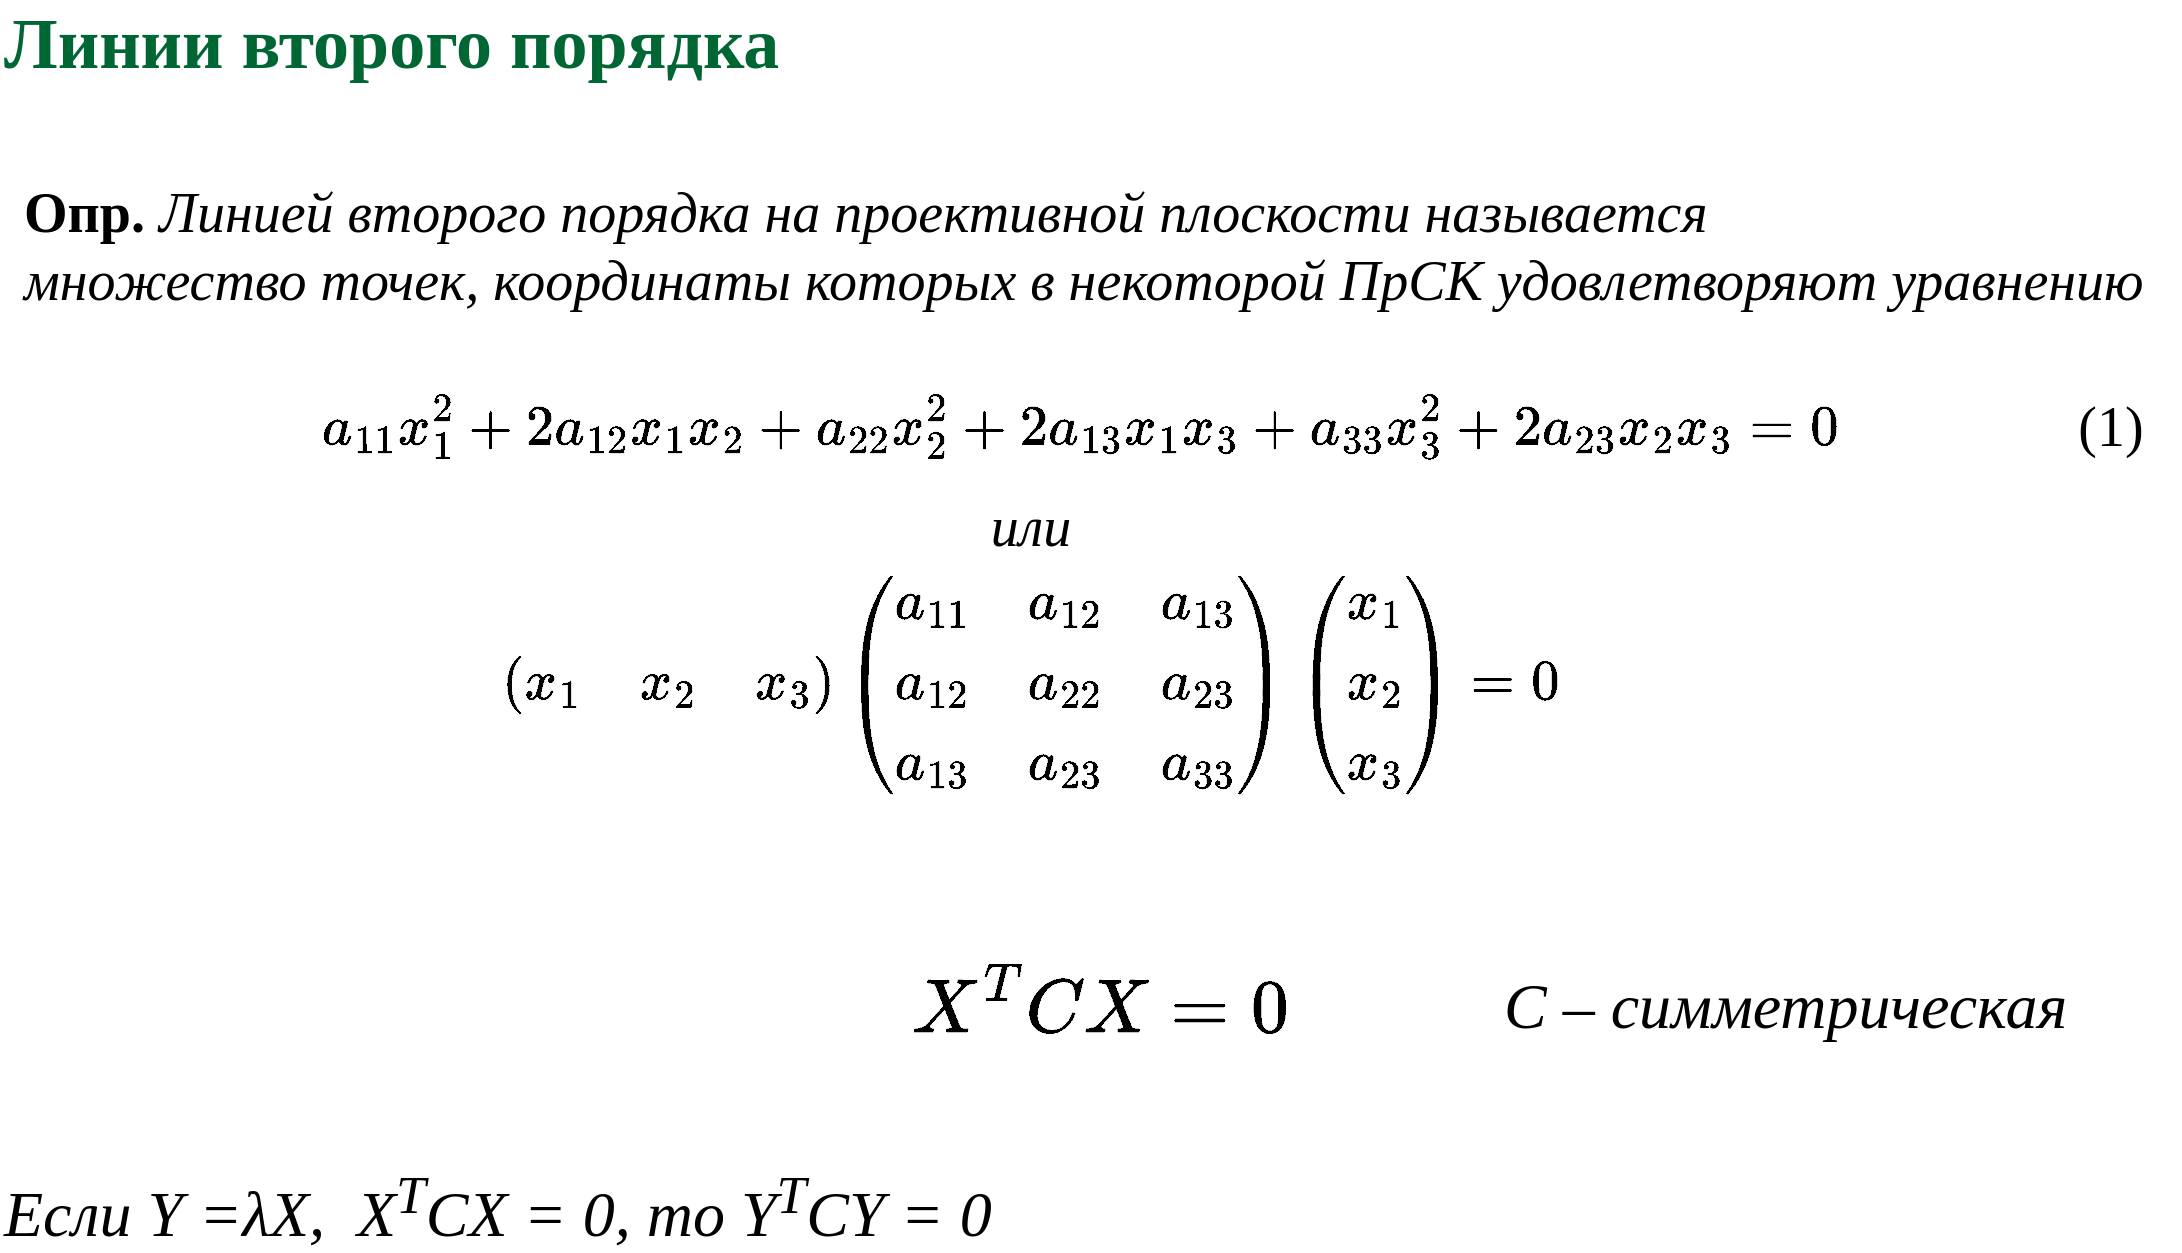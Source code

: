 <mxfile version="20.3.0" type="device" pages="7"><diagram name="p01" id="PFIz7czbJU8cBNeAnKR7"><mxGraphModel dx="1422" dy="878" grid="1" gridSize="10" guides="1" tooltips="1" connect="1" arrows="1" fold="1" page="1" pageScale="1" pageWidth="1169" pageHeight="827" math="1" shadow="0"><root><mxCell id="1GWEgOULMj-j1FZ3kuc_-0"/><mxCell id="1GWEgOULMj-j1FZ3kuc_-1" parent="1GWEgOULMj-j1FZ3kuc_-0"/><mxCell id="1GWEgOULMj-j1FZ3kuc_-2" value="&lt;font color=&quot;#006633&quot; face=&quot;garamond&quot;&gt;&lt;span style=&quot;font-size: 36px&quot;&gt;&lt;b&gt;Линии второго порядка&lt;/b&gt;&lt;/span&gt;&lt;/font&gt;" style="text;html=1;align=left;verticalAlign=middle;whiteSpace=wrap;rounded=0;" parent="1GWEgOULMj-j1FZ3kuc_-1" vertex="1"><mxGeometry x="40" y="39" width="920" height="20" as="geometry"/></mxCell><mxCell id="1GWEgOULMj-j1FZ3kuc_-3" value="&lt;div&gt;&lt;/div&gt;&lt;b style=&quot;font-size: 28px ; font-family: &amp;#34;times new roman&amp;#34;&quot;&gt;Опр.&lt;/b&gt;&lt;span style=&quot;font-size: 28px ; font-family: &amp;#34;times new roman&amp;#34;&quot;&gt;&amp;nbsp;&lt;i&gt;Линией второго порядка на проективной плоскости&amp;nbsp;&lt;/i&gt;&lt;/span&gt;&lt;i style=&quot;font-size: 28px ; font-family: &amp;#34;times new roman&amp;#34;&quot;&gt;называется&amp;nbsp;&lt;/i&gt;&lt;span style=&quot;font-size: 28px ; font-family: &amp;#34;times new roman&amp;#34;&quot;&gt;&lt;i&gt;&lt;br&gt;&lt;/i&gt;&lt;/span&gt;&lt;font face=&quot;Times New Roman&quot; style=&quot;font-size: 28px&quot;&gt;&lt;i&gt;&lt;font face=&quot;Times New Roman&quot;&gt;&lt;i&gt;множество точек, координаты которых в некоторой ПрСК удовлетворяют уравнению&amp;nbsp;&lt;/i&gt;&lt;/font&gt;&lt;/i&gt;&lt;/font&gt;" style="text;html=1;align=left;verticalAlign=middle;resizable=0;points=[];autosize=1;" parent="1GWEgOULMj-j1FZ3kuc_-1" vertex="1"><mxGeometry x="50" y="130" width="1080" height="40" as="geometry"/></mxCell><mxCell id="1GWEgOULMj-j1FZ3kuc_-4" value="&lt;font style=&quot;font-size: 24px&quot;&gt;$$a_{11}x^2_1+2a_{12}x_1x_2+a_{22}x^2_2 + 2a_{13}x_1x_3+a_{33}x^2_3+ 2a_{23}x_2x_3&lt;br&gt;= 0&amp;nbsp;&lt;br&gt;$$&lt;/font&gt;" style="text;html=1;align=center;verticalAlign=middle;resizable=0;points=[];autosize=1;" parent="1GWEgOULMj-j1FZ3kuc_-1" vertex="1"><mxGeometry x="75" y="210" width="1010" height="60" as="geometry"/></mxCell><mxCell id="mQIPGa7VbuC4KXTT2A_Q-6" value="&lt;font face=&quot;Times New Roman&quot; style=&quot;font-size: 28px&quot;&gt;&lt;i&gt;или&lt;/i&gt;&lt;/font&gt;" style="text;html=1;align=center;verticalAlign=middle;resizable=0;points=[];autosize=1;" parent="1GWEgOULMj-j1FZ3kuc_-1" vertex="1"><mxGeometry x="525" y="280" width="60" height="20" as="geometry"/></mxCell><mxCell id="zbxEN5ygFnwjHrURu-1m-4" value="&lt;font style=&quot;font-size: 24px&quot;&gt;$$\begin{pmatrix}x_1&amp;amp;x_2&amp;amp;x_3\end{pmatrix}&lt;br&gt;\begin{pmatrix}a_{11}&amp;amp;a_{12}&amp;amp;a_{13}&lt;br&gt;\\a_{12}&amp;amp;a_{22}&amp;amp;a_{23}&lt;br&gt;\\a_{13}&amp;amp;a_{23}&amp;amp;a_{33}\end{pmatrix}&lt;br&gt;\begin{pmatrix}x_1\\x_2\\x_3\end{pmatrix}&lt;br&gt;=0$$&lt;/font&gt;" style="text;html=1;align=center;verticalAlign=middle;resizable=0;points=[];autosize=1;" parent="1GWEgOULMj-j1FZ3kuc_-1" vertex="1"><mxGeometry x="310" y="314" width="490" height="110" as="geometry"/></mxCell><mxCell id="zbxEN5ygFnwjHrURu-1m-5" value="&lt;font face=&quot;Times New Roman&quot; style=&quot;font-size: 28px&quot;&gt;(1)&lt;/font&gt;" style="text;html=1;align=center;verticalAlign=middle;resizable=0;points=[];autosize=1;" parent="1GWEgOULMj-j1FZ3kuc_-1" vertex="1"><mxGeometry x="1070" y="230" width="50" height="20" as="geometry"/></mxCell><mxCell id="DklaFXygF5RSdZ0c9BY1-0" value="&lt;font style=&quot;font-size: 32px&quot;&gt;$$X^T CX = 0$$&lt;/font&gt;" style="text;html=1;align=center;verticalAlign=middle;resizable=0;points=[];autosize=1;" parent="1GWEgOULMj-j1FZ3kuc_-1" vertex="1"><mxGeometry x="465" y="515" width="250" height="30" as="geometry"/></mxCell><mxCell id="xkKl5TqhUZMBDnDAdCry-0" value="&lt;div&gt;&lt;/div&gt;&lt;i style=&quot;font-size: 32px&quot;&gt;&lt;font face=&quot;times new roman&quot; style=&quot;font-size: 32px&quot;&gt;&lt;span&gt;Если Y =λ&lt;/span&gt;&lt;/font&gt;&lt;font face=&quot;times new roman&quot; style=&quot;font-size: 32px&quot;&gt;&lt;span&gt;X,&amp;nbsp; X&lt;/span&gt;&lt;/font&gt;&lt;sup style=&quot;font-family: &amp;#34;times new roman&amp;#34;&quot;&gt;T&lt;/sup&gt;&lt;font face=&quot;times new roman&quot; style=&quot;font-size: 32px&quot;&gt;&lt;span&gt;CX = 0, то Y&lt;sup&gt;T&lt;/sup&gt;CY = 0&lt;/span&gt;&lt;/font&gt;&lt;/i&gt;" style="text;html=1;align=left;verticalAlign=middle;resizable=0;points=[];autosize=1;" parent="1GWEgOULMj-j1FZ3kuc_-1" vertex="1"><mxGeometry x="40" y="610" width="510" height="40" as="geometry"/></mxCell><mxCell id="hDzx6QRtZXPK2XPjYvKH-0" value="&lt;div&gt;&lt;/div&gt;&lt;i&gt;&lt;font face=&quot;times new roman&quot;&gt;&lt;span style=&quot;font-size: 32px&quot;&gt;C –&amp;nbsp;&lt;/span&gt;&lt;span style=&quot;font-size: 32px&quot;&gt;симметрическая&lt;/span&gt;&lt;/font&gt;&lt;/i&gt;" style="text;html=1;align=left;verticalAlign=middle;resizable=0;points=[];autosize=1;" parent="1GWEgOULMj-j1FZ3kuc_-1" vertex="1"><mxGeometry x="790" y="515" width="300" height="30" as="geometry"/></mxCell></root></mxGraphModel></diagram><diagram name="p014" id="zD3Rk1gE_cDwxLDJZ1f6"><mxGraphModel dx="1422" dy="878" grid="1" gridSize="10" guides="1" tooltips="1" connect="1" arrows="1" fold="1" page="1" pageScale="1" pageWidth="1169" pageHeight="827" math="1" shadow="0"><root><mxCell id="ROv4dDzIUr73AiMn-r_p-0"/><mxCell id="ROv4dDzIUr73AiMn-r_p-1" parent="ROv4dDzIUr73AiMn-r_p-0"/><mxCell id="ROv4dDzIUr73AiMn-r_p-2" value="&lt;font color=&quot;#006633&quot; face=&quot;garamond&quot;&gt;&lt;span style=&quot;font-size: 36px&quot;&gt;&lt;b&gt;Линии второго порядка&lt;/b&gt;&lt;/span&gt;&lt;/font&gt;" style="text;html=1;align=left;verticalAlign=middle;whiteSpace=wrap;rounded=0;" vertex="1" parent="ROv4dDzIUr73AiMn-r_p-1"><mxGeometry x="40" y="39" width="920" height="20" as="geometry"/></mxCell><mxCell id="ROv4dDzIUr73AiMn-r_p-3" value="&lt;div&gt;&lt;/div&gt;&lt;span style=&quot;font-size: 28px ; font-family: &amp;#34;times new roman&amp;#34;&quot;&gt;&lt;i&gt;Эллипс:&lt;/i&gt;&lt;/span&gt;" style="text;html=1;align=left;verticalAlign=middle;resizable=0;points=[];autosize=1;" vertex="1" parent="ROv4dDzIUr73AiMn-r_p-1"><mxGeometry x="60" y="180" width="110" height="20" as="geometry"/></mxCell><mxCell id="ROv4dDzIUr73AiMn-r_p-4" value="&lt;font style=&quot;font-size: 24px&quot;&gt;$$a_{11}x^2 + a_{22}y^2 -1 = 0$$&lt;/font&gt;" style="text;html=1;align=center;verticalAlign=middle;resizable=0;points=[];autosize=1;" vertex="1" parent="ROv4dDzIUr73AiMn-r_p-1"><mxGeometry x="60" y="240" width="380" height="20" as="geometry"/></mxCell><mxCell id="ROv4dDzIUr73AiMn-r_p-10" value="&lt;div&gt;&lt;/div&gt;&lt;span style=&quot;font-size: 28px ; font-family: &amp;#34;times new roman&amp;#34;&quot;&gt;&lt;i&gt;Гипербола:&lt;/i&gt;&lt;/span&gt;" style="text;html=1;align=left;verticalAlign=middle;resizable=0;points=[];autosize=1;" vertex="1" parent="ROv4dDzIUr73AiMn-r_p-1"><mxGeometry x="60" y="320" width="150" height="20" as="geometry"/></mxCell><mxCell id="ROv4dDzIUr73AiMn-r_p-11" value="&lt;font style=&quot;font-size: 24px&quot;&gt;$$a_{11}x^2 - a_{22}y^2 -1 = 0$$&lt;/font&gt;" style="text;html=1;align=center;verticalAlign=middle;resizable=0;points=[];autosize=1;" vertex="1" parent="ROv4dDzIUr73AiMn-r_p-1"><mxGeometry x="65" y="380" width="370" height="20" as="geometry"/></mxCell><mxCell id="ROv4dDzIUr73AiMn-r_p-12" value="&lt;div&gt;&lt;/div&gt;&lt;span style=&quot;font-size: 28px ; font-family: &amp;#34;times new roman&amp;#34;&quot;&gt;&lt;i&gt;Парабола:&lt;/i&gt;&lt;/span&gt;" style="text;html=1;align=left;verticalAlign=middle;resizable=0;points=[];autosize=1;" vertex="1" parent="ROv4dDzIUr73AiMn-r_p-1"><mxGeometry x="60" y="460" width="140" height="20" as="geometry"/></mxCell><mxCell id="ROv4dDzIUr73AiMn-r_p-13" value="&lt;font style=&quot;font-size: 24px&quot;&gt;$$a_{22}y^2 - 2a_{13}x = 0$$&lt;/font&gt;" style="text;html=1;align=center;verticalAlign=middle;resizable=0;points=[];autosize=1;" vertex="1" parent="ROv4dDzIUr73AiMn-r_p-1"><mxGeometry x="85" y="520" width="330" height="20" as="geometry"/></mxCell><mxCell id="ROv4dDzIUr73AiMn-r_p-14" value="&lt;font style=&quot;font-size: 24px&quot;&gt;$$x = \frac{x_1}{x_3},&amp;nbsp; y = \frac{x_2}{x_3}$$&lt;/font&gt;" style="text;html=1;align=center;verticalAlign=middle;resizable=0;points=[];autosize=1;" vertex="1" parent="ROv4dDzIUr73AiMn-r_p-1"><mxGeometry x="345" y="160" width="480" height="20" as="geometry"/></mxCell><mxCell id="ROv4dDzIUr73AiMn-r_p-15" value="&lt;font style=&quot;font-size: 24px&quot;&gt;$$a_{11}x^2_1 + a_{22}x^2_2 -x^2_3 = 0$$&lt;/font&gt;" style="text;html=1;align=center;verticalAlign=middle;resizable=0;points=[];autosize=1;" vertex="1" parent="ROv4dDzIUr73AiMn-r_p-1"><mxGeometry x="650" y="240" width="480" height="20" as="geometry"/></mxCell><mxCell id="ROv4dDzIUr73AiMn-r_p-16" value="&lt;font style=&quot;font-size: 24px&quot;&gt;$$a_{11}x^2_1 - a_{22}x^2_2 -x^2_3 = 0$$&lt;/font&gt;" style="text;html=1;align=center;verticalAlign=middle;resizable=0;points=[];autosize=1;" vertex="1" parent="ROv4dDzIUr73AiMn-r_p-1"><mxGeometry x="655" y="380" width="470" height="20" as="geometry"/></mxCell><mxCell id="ROv4dDzIUr73AiMn-r_p-17" value="&lt;font style=&quot;font-size: 24px&quot;&gt;$$a_{22}x^2_2 - 2a_{13}x_1x_3 = 0$$&lt;/font&gt;" style="text;html=1;align=center;verticalAlign=middle;resizable=0;points=[];autosize=1;" vertex="1" parent="ROv4dDzIUr73AiMn-r_p-1"><mxGeometry x="675" y="520" width="420" height="20" as="geometry"/></mxCell><mxCell id="ROv4dDzIUr73AiMn-r_p-18" value="" style="shape=flexArrow;endArrow=classic;html=1;rounded=0;fontSize=32;strokeColor=#000000;strokeWidth=1;fillColor=none;width=10;endSize=7.21;endWidth=7;" edge="1" parent="ROv4dDzIUr73AiMn-r_p-1"><mxGeometry width="50" height="50" relative="1" as="geometry"><mxPoint x="530" y="249.5" as="sourcePoint"/><mxPoint x="610" y="249.5" as="targetPoint"/></mxGeometry></mxCell><mxCell id="ROv4dDzIUr73AiMn-r_p-19" value="" style="shape=flexArrow;endArrow=classic;html=1;rounded=0;fontSize=32;strokeColor=#000000;strokeWidth=1;fillColor=none;width=10;endSize=7.21;endWidth=7;" edge="1" parent="ROv4dDzIUr73AiMn-r_p-1"><mxGeometry width="50" height="50" relative="1" as="geometry"><mxPoint x="530" y="389.66" as="sourcePoint"/><mxPoint x="610" y="389.66" as="targetPoint"/></mxGeometry></mxCell><mxCell id="ROv4dDzIUr73AiMn-r_p-20" value="" style="shape=flexArrow;endArrow=classic;html=1;rounded=0;fontSize=32;strokeColor=#000000;strokeWidth=1;fillColor=none;width=10;endSize=7.21;endWidth=7;" edge="1" parent="ROv4dDzIUr73AiMn-r_p-1"><mxGeometry width="50" height="50" relative="1" as="geometry"><mxPoint x="530" y="529.66" as="sourcePoint"/><mxPoint x="610" y="529.66" as="targetPoint"/></mxGeometry></mxCell></root></mxGraphModel></diagram><diagram name="p015" id="FNB-0Q9qnFqZKUvDkx_D"><mxGraphModel dx="1422" dy="878" grid="1" gridSize="10" guides="1" tooltips="1" connect="1" arrows="1" fold="1" page="1" pageScale="1" pageWidth="1169" pageHeight="827" math="1" shadow="0"><root><mxCell id="ThPTMOnwA83U9oADsP2Q-0"/><mxCell id="ThPTMOnwA83U9oADsP2Q-1" parent="ThPTMOnwA83U9oADsP2Q-0"/><mxCell id="ThPTMOnwA83U9oADsP2Q-2" value="&lt;font color=&quot;#006633&quot; face=&quot;garamond&quot;&gt;&lt;span style=&quot;font-size: 36px&quot;&gt;&lt;b&gt;Линии второго порядка: канонический вид&lt;/b&gt;&lt;/span&gt;&lt;/font&gt;" style="text;html=1;align=left;verticalAlign=middle;whiteSpace=wrap;rounded=0;" vertex="1" parent="ThPTMOnwA83U9oADsP2Q-1"><mxGeometry x="40" y="39" width="920" height="20" as="geometry"/></mxCell><mxCell id="ThPTMOnwA83U9oADsP2Q-5" value="&lt;div&gt;&lt;/div&gt;&lt;b style=&quot;font-size: 28px ; font-family: &amp;#34;times new roman&amp;#34;&quot;&gt;Теор.&lt;/b&gt;&lt;span style=&quot;font-size: 28px ; font-family: &amp;#34;times new roman&amp;#34;&quot;&gt;&amp;nbsp;&lt;i&gt;Существует ПрСК, в которой уравнение кривой второго порядка (1) имеет один&lt;br&gt;из пяти канонических видов:&lt;/i&gt;&lt;/span&gt;&lt;font face=&quot;Times New Roman&quot; style=&quot;font-size: 28px&quot;&gt;&lt;i&gt;&lt;font face=&quot;Times New Roman&quot;&gt;&lt;i&gt;&amp;nbsp;&lt;/i&gt;&lt;/font&gt;&lt;/i&gt;&lt;/font&gt;" style="text;html=1;align=left;verticalAlign=middle;resizable=0;points=[];autosize=1;" vertex="1" parent="ThPTMOnwA83U9oADsP2Q-1"><mxGeometry x="40" y="130" width="1070" height="40" as="geometry"/></mxCell><mxCell id="ThPTMOnwA83U9oADsP2Q-6" value="&lt;font style=&quot;font-size: 24px&quot;&gt;$$x^2_1+x^2_2 +x^2_3= 0$$&lt;/font&gt;" style="text;html=1;align=center;verticalAlign=middle;resizable=0;points=[];autosize=1;" vertex="1" parent="ThPTMOnwA83U9oADsP2Q-1"><mxGeometry x="250" y="202" width="330" height="20" as="geometry"/></mxCell><mxCell id="ThPTMOnwA83U9oADsP2Q-7" value="&lt;font style=&quot;font-size: 24px&quot;&gt;$$x^2_1+x^2_2 -x^2_3= 0$$&lt;/font&gt;" style="text;html=1;align=center;verticalAlign=middle;resizable=0;points=[];autosize=1;" vertex="1" parent="ThPTMOnwA83U9oADsP2Q-1"><mxGeometry x="255" y="262" width="320" height="20" as="geometry"/></mxCell><mxCell id="ThPTMOnwA83U9oADsP2Q-8" value="&lt;font style=&quot;font-size: 24px&quot;&gt;$$x^2_1-x^2_2= 0$$&lt;/font&gt;" style="text;html=1;align=center;verticalAlign=middle;resizable=0;points=[];autosize=1;" vertex="1" parent="ThPTMOnwA83U9oADsP2Q-1"><mxGeometry x="300" y="382" width="240" height="20" as="geometry"/></mxCell><mxCell id="ThPTMOnwA83U9oADsP2Q-9" value="&lt;font style=&quot;font-size: 24px&quot;&gt;$$x^2_1+x^2_2 = 0$$&lt;/font&gt;" style="text;html=1;align=center;verticalAlign=middle;resizable=0;points=[];autosize=1;" vertex="1" parent="ThPTMOnwA83U9oADsP2Q-1"><mxGeometry x="295" y="322" width="250" height="20" as="geometry"/></mxCell><mxCell id="ThPTMOnwA83U9oADsP2Q-10" value="&lt;font style=&quot;font-size: 24px&quot;&gt;$$x^2_1= 0$$&lt;/font&gt;" style="text;html=1;align=center;verticalAlign=middle;resizable=0;points=[];autosize=1;" vertex="1" parent="ThPTMOnwA83U9oADsP2Q-1"><mxGeometry x="335" y="442" width="170" height="20" as="geometry"/></mxCell><mxCell id="ThPTMOnwA83U9oADsP2Q-14" value="&lt;div&gt;&lt;/div&gt;&lt;span style=&quot;font-size: 28px ; font-family: &amp;#34;times new roman&amp;#34;&quot;&gt;&lt;i&gt;овал&lt;/i&gt;&lt;/span&gt;&lt;font face=&quot;Times New Roman&quot; style=&quot;font-size: 28px&quot;&gt;&lt;i&gt;&lt;font face=&quot;Times New Roman&quot;&gt;&lt;i&gt;&amp;nbsp;&lt;/i&gt;&lt;/font&gt;&lt;/i&gt;&lt;/font&gt;" style="text;html=1;align=left;verticalAlign=middle;resizable=0;points=[];autosize=1;" vertex="1" parent="ThPTMOnwA83U9oADsP2Q-1"><mxGeometry x="640" y="262" width="70" height="20" as="geometry"/></mxCell><mxCell id="ThPTMOnwA83U9oADsP2Q-15" value="&lt;div&gt;&lt;/div&gt;&lt;span style=&quot;font-size: 28px ; font-family: &amp;#34;times new roman&amp;#34;&quot;&gt;&lt;i&gt;мнимый овал&lt;/i&gt;&lt;/span&gt;&lt;font face=&quot;Times New Roman&quot; style=&quot;font-size: 28px&quot;&gt;&lt;i&gt;&lt;font face=&quot;Times New Roman&quot;&gt;&lt;i&gt;&amp;nbsp;&lt;/i&gt;&lt;/font&gt;&lt;/i&gt;&lt;/font&gt;" style="text;html=1;align=left;verticalAlign=middle;resizable=0;points=[];autosize=1;" vertex="1" parent="ThPTMOnwA83U9oADsP2Q-1"><mxGeometry x="640" y="202" width="180" height="20" as="geometry"/></mxCell><mxCell id="ThPTMOnwA83U9oADsP2Q-16" value="&lt;div&gt;&lt;/div&gt;&lt;font face=&quot;times new roman&quot;&gt;&lt;span style=&quot;font-size: 28px&quot;&gt;&lt;i&gt;пара мнимых прямых&amp;nbsp;&lt;/i&gt;&lt;/span&gt;&lt;/font&gt;" style="text;html=1;align=left;verticalAlign=middle;resizable=0;points=[];autosize=1;" vertex="1" parent="ThPTMOnwA83U9oADsP2Q-1"><mxGeometry x="640" y="322" width="280" height="20" as="geometry"/></mxCell><mxCell id="ThPTMOnwA83U9oADsP2Q-17" value="&lt;div&gt;&lt;/div&gt;&lt;font face=&quot;times new roman&quot;&gt;&lt;span style=&quot;font-size: 28px&quot;&gt;&lt;i&gt;пара различных прямых&lt;/i&gt;&lt;/span&gt;&lt;/font&gt;" style="text;html=1;align=left;verticalAlign=middle;resizable=0;points=[];autosize=1;" vertex="1" parent="ThPTMOnwA83U9oADsP2Q-1"><mxGeometry x="640" y="382" width="300" height="20" as="geometry"/></mxCell><mxCell id="ThPTMOnwA83U9oADsP2Q-18" value="&lt;div&gt;&lt;/div&gt;&lt;font face=&quot;times new roman&quot;&gt;&lt;span style=&quot;font-size: 28px&quot;&gt;&lt;i&gt;пара совпавших прямых&lt;/i&gt;&lt;/span&gt;&lt;/font&gt;" style="text;html=1;align=left;verticalAlign=middle;resizable=0;points=[];autosize=1;" vertex="1" parent="ThPTMOnwA83U9oADsP2Q-1"><mxGeometry x="640" y="442" width="300" height="20" as="geometry"/></mxCell></root></mxGraphModel></diagram><diagram id="mPEEqHRahmK-0-fY1kdA" name="p02"><mxGraphModel dx="1422" dy="878" grid="1" gridSize="10" guides="1" tooltips="1" connect="1" arrows="1" fold="1" page="1" pageScale="1" pageWidth="1169" pageHeight="827" math="1" shadow="0"><root><mxCell id="6OxYRViSqKl5o4s554ya-0"/><mxCell id="6OxYRViSqKl5o4s554ya-1" parent="6OxYRViSqKl5o4s554ya-0"/><mxCell id="2C4iLUpKYUHEkGcBGywp-0" value="&lt;font color=&quot;#006633&quot; face=&quot;garamond&quot;&gt;&lt;span style=&quot;font-size: 36px&quot;&gt;&lt;b&gt;Овалы&lt;/b&gt;&lt;/span&gt;&lt;/font&gt;" style="text;html=1;align=left;verticalAlign=middle;whiteSpace=wrap;rounded=0;" parent="6OxYRViSqKl5o4s554ya-1" vertex="1"><mxGeometry x="40" y="39" width="920" height="20" as="geometry"/></mxCell><mxCell id="6oP0ee9wS9YEB5ayIE3I-0" value="&lt;font style=&quot;font-size: 24px&quot;&gt;$$x^2_1+2x_2x_3= 0$$&lt;/font&gt;" style="text;html=1;align=center;verticalAlign=middle;resizable=0;points=[];autosize=1;" parent="6OxYRViSqKl5o4s554ya-1" vertex="1"><mxGeometry x="449.5" y="170" width="270" height="20" as="geometry"/></mxCell><mxCell id="6oP0ee9wS9YEB5ayIE3I-1" value="&lt;font style=&quot;font-size: 24px&quot;&gt;$$x^2_1+x^2_2 =x^2_3$$&lt;/font&gt;" style="text;html=1;align=center;verticalAlign=middle;resizable=0;points=[];autosize=1;" parent="6OxYRViSqKl5o4s554ya-1" vertex="1"><mxGeometry x="55" y="170" width="290" height="20" as="geometry"/></mxCell><mxCell id="6oP0ee9wS9YEB5ayIE3I-2" value="&lt;font style=&quot;font-size: 24px&quot;&gt;$$x^2_1-x^2_2 =x^2_3$$&lt;/font&gt;" style="text;html=1;align=center;verticalAlign=middle;resizable=0;points=[];autosize=1;" parent="6OxYRViSqKl5o4s554ya-1" vertex="1"><mxGeometry x="820" y="170" width="290" height="20" as="geometry"/></mxCell><mxCell id="6oP0ee9wS9YEB5ayIE3I-3" value="&lt;i&gt;&lt;font face=&quot;Times New Roman&quot; style=&quot;font-size: 28px&quot;&gt;Пересечем с несобственной прямой x&lt;sub&gt;3&lt;/sub&gt; = 0&lt;/font&gt;&lt;/i&gt;" style="text;html=1;align=left;verticalAlign=middle;resizable=0;points=[];autosize=1;" parent="6OxYRViSqKl5o4s554ya-1" vertex="1"><mxGeometry x="40" y="250" width="520" height="30" as="geometry"/></mxCell><mxCell id="6oP0ee9wS9YEB5ayIE3I-4" value="&lt;font face=&quot;Times New Roman&quot;&gt;&lt;span style=&quot;font-size: 28px&quot;&gt;&lt;i&gt;(0, 0, 0)&lt;/i&gt;&lt;/span&gt;&lt;/font&gt;" style="text;html=1;align=left;verticalAlign=middle;resizable=0;points=[];autosize=1;" parent="6OxYRViSqKl5o4s554ya-1" vertex="1"><mxGeometry x="140" y="330" width="100" height="20" as="geometry"/></mxCell><mxCell id="6oP0ee9wS9YEB5ayIE3I-5" value="&lt;font face=&quot;Times New Roman&quot;&gt;&lt;span style=&quot;font-size: 28px&quot;&gt;&lt;i&gt;(0, 1, 0)&lt;/i&gt;&lt;/span&gt;&lt;/font&gt;" style="text;html=1;align=left;verticalAlign=middle;resizable=0;points=[];autosize=1;" parent="6OxYRViSqKl5o4s554ya-1" vertex="1"><mxGeometry x="535" y="330" width="100" height="20" as="geometry"/></mxCell><mxCell id="6oP0ee9wS9YEB5ayIE3I-6" value="&lt;font face=&quot;Times New Roman&quot;&gt;&lt;span style=&quot;font-size: 28px&quot;&gt;&lt;i&gt;(1, 1, 0)&lt;/i&gt;&lt;/span&gt;&lt;/font&gt;" style="text;html=1;align=left;verticalAlign=middle;resizable=0;points=[];autosize=1;" parent="6OxYRViSqKl5o4s554ya-1" vertex="1"><mxGeometry x="915" y="330" width="100" height="20" as="geometry"/></mxCell><mxCell id="6oP0ee9wS9YEB5ayIE3I-7" value="&lt;font face=&quot;Times New Roman&quot;&gt;&lt;span style=&quot;font-size: 28px&quot;&gt;&lt;i&gt;(1, -1, 0)&lt;/i&gt;&lt;/span&gt;&lt;/font&gt;" style="text;html=1;align=left;verticalAlign=middle;resizable=0;points=[];autosize=1;" parent="6OxYRViSqKl5o4s554ya-1" vertex="1"><mxGeometry x="915" y="370" width="110" height="20" as="geometry"/></mxCell></root></mxGraphModel></diagram><diagram name="p03" id="_PGbR1k6uk8KdSTJRId9"><mxGraphModel dx="1422" dy="878" grid="1" gridSize="10" guides="1" tooltips="1" connect="1" arrows="1" fold="1" page="1" pageScale="1" pageWidth="1169" pageHeight="827" math="1" shadow="0"><root><mxCell id="KNzfcJF_o2R1rttb972y-0"/><mxCell id="KNzfcJF_o2R1rttb972y-1" parent="KNzfcJF_o2R1rttb972y-0"/><mxCell id="KNzfcJF_o2R1rttb972y-2" value="&lt;font color=&quot;#006633&quot; face=&quot;garamond&quot;&gt;&lt;span style=&quot;font-size: 36px&quot;&gt;&lt;b&gt;Овалы&lt;/b&gt;&lt;/span&gt;&lt;/font&gt;" style="text;html=1;align=left;verticalAlign=middle;whiteSpace=wrap;rounded=0;" parent="KNzfcJF_o2R1rttb972y-1" vertex="1"><mxGeometry x="40" y="39" width="920" height="20" as="geometry"/></mxCell><mxCell id="KNzfcJF_o2R1rttb972y-3" value="&lt;font style=&quot;font-size: 24px&quot;&gt;$$x^2_1+2x_2x_3= 0$$&lt;/font&gt;" style="text;html=1;align=center;verticalAlign=middle;resizable=0;points=[];autosize=1;" parent="KNzfcJF_o2R1rttb972y-1" vertex="1"><mxGeometry x="449.5" y="170" width="270" height="20" as="geometry"/></mxCell><mxCell id="KNzfcJF_o2R1rttb972y-4" value="&lt;font style=&quot;font-size: 24px&quot;&gt;$$x^2_1+x^2_2 =x^2_3$$&lt;/font&gt;" style="text;html=1;align=center;verticalAlign=middle;resizable=0;points=[];autosize=1;" parent="KNzfcJF_o2R1rttb972y-1" vertex="1"><mxGeometry x="55" y="170" width="290" height="20" as="geometry"/></mxCell><mxCell id="KNzfcJF_o2R1rttb972y-5" value="&lt;font style=&quot;font-size: 24px&quot;&gt;$$x^2_1-x^2_2 =x^2_3$$&lt;/font&gt;" style="text;html=1;align=center;verticalAlign=middle;resizable=0;points=[];autosize=1;" parent="KNzfcJF_o2R1rttb972y-1" vertex="1"><mxGeometry x="820" y="170" width="290" height="20" as="geometry"/></mxCell><mxCell id="KNzfcJF_o2R1rttb972y-6" value="&lt;i&gt;&lt;font face=&quot;Times New Roman&quot; style=&quot;font-size: 28px&quot;&gt;Пересечем с несобственной прямой x&lt;sub&gt;3&lt;/sub&gt; = 0&lt;/font&gt;&lt;/i&gt;" style="text;html=1;align=left;verticalAlign=middle;resizable=0;points=[];autosize=1;" parent="KNzfcJF_o2R1rttb972y-1" vertex="1"><mxGeometry x="40" y="250" width="520" height="30" as="geometry"/></mxCell><mxCell id="KNzfcJF_o2R1rttb972y-7" value="&lt;font face=&quot;Times New Roman&quot;&gt;&lt;span style=&quot;font-size: 28px&quot;&gt;&lt;i&gt;(0, 0, 0)&lt;/i&gt;&lt;/span&gt;&lt;/font&gt;" style="text;html=1;align=left;verticalAlign=middle;resizable=0;points=[];autosize=1;" parent="KNzfcJF_o2R1rttb972y-1" vertex="1"><mxGeometry x="140" y="330" width="100" height="20" as="geometry"/></mxCell><mxCell id="KNzfcJF_o2R1rttb972y-8" value="&lt;font face=&quot;Times New Roman&quot;&gt;&lt;span style=&quot;font-size: 28px&quot;&gt;&lt;i&gt;(0, 1, 0)&lt;/i&gt;&lt;/span&gt;&lt;/font&gt;" style="text;html=1;align=left;verticalAlign=middle;resizable=0;points=[];autosize=1;" parent="KNzfcJF_o2R1rttb972y-1" vertex="1"><mxGeometry x="535" y="330" width="100" height="20" as="geometry"/></mxCell><mxCell id="KNzfcJF_o2R1rttb972y-9" value="&lt;font face=&quot;Times New Roman&quot;&gt;&lt;span style=&quot;font-size: 28px&quot;&gt;&lt;i&gt;(1, 1, 0)&lt;/i&gt;&lt;/span&gt;&lt;/font&gt;" style="text;html=1;align=left;verticalAlign=middle;resizable=0;points=[];autosize=1;" parent="KNzfcJF_o2R1rttb972y-1" vertex="1"><mxGeometry x="915" y="330" width="100" height="20" as="geometry"/></mxCell><mxCell id="KNzfcJF_o2R1rttb972y-10" value="&lt;font face=&quot;Times New Roman&quot;&gt;&lt;span style=&quot;font-size: 28px&quot;&gt;&lt;i&gt;(1, -1, 0)&lt;/i&gt;&lt;/span&gt;&lt;/font&gt;" style="text;html=1;align=left;verticalAlign=middle;resizable=0;points=[];autosize=1;" parent="KNzfcJF_o2R1rttb972y-1" vertex="1"><mxGeometry x="915" y="370" width="110" height="20" as="geometry"/></mxCell><mxCell id="KNzfcJF_o2R1rttb972y-13" value="" style="endArrow=none;html=1;strokeColor=#FF0000;strokeWidth=4;" parent="KNzfcJF_o2R1rttb972y-1" edge="1"><mxGeometry width="50" height="50" relative="1" as="geometry"><mxPoint x="130" y="360" as="sourcePoint"/><mxPoint x="240" y="320" as="targetPoint"/></mxGeometry></mxCell><mxCell id="KNzfcJF_o2R1rttb972y-14" value="" style="endArrow=none;html=1;strokeColor=#FF0000;strokeWidth=4;" parent="KNzfcJF_o2R1rttb972y-1" edge="1"><mxGeometry width="50" height="50" relative="1" as="geometry"><mxPoint x="130" y="320" as="sourcePoint"/><mxPoint x="240" y="360" as="targetPoint"/></mxGeometry></mxCell></root></mxGraphModel></diagram><diagram name="p04" id="DLQpAvPrtUbYdDvNZ_r8"><mxGraphModel dx="1422" dy="878" grid="1" gridSize="10" guides="1" tooltips="1" connect="1" arrows="1" fold="1" page="1" pageScale="1" pageWidth="1169" pageHeight="827" math="1" shadow="0"><root><mxCell id="KzKFW0jnUTyGEeZzbuEv-0"/><mxCell id="KzKFW0jnUTyGEeZzbuEv-1" parent="KzKFW0jnUTyGEeZzbuEv-0"/><mxCell id="KzKFW0jnUTyGEeZzbuEv-2" value="&lt;font color=&quot;#006633&quot; face=&quot;garamond&quot;&gt;&lt;span style=&quot;font-size: 36px&quot;&gt;&lt;b&gt;Инцидентность vs. касание&lt;/b&gt;&lt;/span&gt;&lt;/font&gt;" style="text;html=1;align=left;verticalAlign=middle;whiteSpace=wrap;rounded=0;" parent="KzKFW0jnUTyGEeZzbuEv-1" vertex="1"><mxGeometry x="40" y="39" width="920" height="20" as="geometry"/></mxCell><mxCell id="KzKFW0jnUTyGEeZzbuEv-3" value="&lt;div&gt;&lt;/div&gt;" style="text;html=1;align=left;verticalAlign=middle;resizable=0;points=[];autosize=1;" parent="KzKFW0jnUTyGEeZzbuEv-1" vertex="1"><mxGeometry x="50" y="145" width="20" height="10" as="geometry"/></mxCell><mxCell id="cjX7UAOq4s2-asaLkEaQ-0" value="&lt;font style=&quot;font-size: 24px&quot;&gt;$$a_1x_1+a_2x_2 +a_3x_3 = 0&amp;nbsp;$$&lt;/font&gt;" style="text;html=1;align=center;verticalAlign=middle;resizable=0;points=[];autosize=1;" parent="KzKFW0jnUTyGEeZzbuEv-1" vertex="1"><mxGeometry x="390" y="250" width="390" height="20" as="geometry"/></mxCell><mxCell id="kabSnAAOKQkJA_liBPdc-0" value="&lt;font style=&quot;font-size: 28px&quot; face=&quot;Times New Roman&quot;&gt;&lt;i&gt;Прямая проходит через точку&lt;/i&gt;&lt;/font&gt;" style="text;html=1;align=left;verticalAlign=middle;resizable=0;points=[];autosize=1;" parent="KzKFW0jnUTyGEeZzbuEv-1" vertex="1"><mxGeometry x="40" y="120" width="380" height="20" as="geometry"/></mxCell><mxCell id="kabSnAAOKQkJA_liBPdc-1" value="&lt;font style=&quot;font-size: 28px&quot; face=&quot;Times New Roman&quot;&gt;&lt;i&gt;Прямая касается точки&lt;/i&gt;&lt;/font&gt;" style="text;html=1;align=left;verticalAlign=middle;resizable=0;points=[];autosize=1;" parent="KzKFW0jnUTyGEeZzbuEv-1" vertex="1"><mxGeometry x="760" y="120" width="300" height="20" as="geometry"/></mxCell><mxCell id="kabSnAAOKQkJA_liBPdc-2" value="" style="shape=flexArrow;endArrow=classic;html=1;endWidth=8;endSize=10.783;" parent="KzKFW0jnUTyGEeZzbuEv-1" target="cjX7UAOq4s2-asaLkEaQ-0" edge="1"><mxGeometry width="50" height="50" relative="1" as="geometry"><mxPoint x="360" y="160" as="sourcePoint"/><mxPoint x="660" y="160" as="targetPoint"/></mxGeometry></mxCell><mxCell id="kabSnAAOKQkJA_liBPdc-3" value="" style="shape=flexArrow;endArrow=classic;html=1;endWidth=8;endSize=10.783;entryX=0.512;entryY=-0.059;entryDx=0;entryDy=0;entryPerimeter=0;" parent="KzKFW0jnUTyGEeZzbuEv-1" target="cjX7UAOq4s2-asaLkEaQ-0" edge="1"><mxGeometry width="50" height="50" relative="1" as="geometry"><mxPoint x="780" y="160" as="sourcePoint"/><mxPoint x="712.5" y="235" as="targetPoint"/></mxGeometry></mxCell><mxCell id="0wbIUbkdFEKkzQdgZABi-0" value="&lt;font style=&quot;font-size: 24px&quot;&gt;$$X^Ta = 0&amp;nbsp;$$&lt;/font&gt;" style="text;html=1;align=center;verticalAlign=middle;resizable=0;points=[];autosize=1;" parent="KzKFW0jnUTyGEeZzbuEv-1" vertex="1"><mxGeometry x="495" y="370" width="180" height="40" as="geometry"/></mxCell></root></mxGraphModel></diagram><diagram name="p05" id="TIz_IGZORuseszap26-o"><mxGraphModel dx="1422" dy="878" grid="1" gridSize="10" guides="1" tooltips="1" connect="1" arrows="1" fold="1" page="1" pageScale="1" pageWidth="1169" pageHeight="827" math="1" shadow="0"><root><mxCell id="9I0LsY_G4sALtyo-PMwI-0"/><mxCell id="9I0LsY_G4sALtyo-PMwI-1" parent="9I0LsY_G4sALtyo-PMwI-0"/><mxCell id="9I0LsY_G4sALtyo-PMwI-2" value="&lt;font color=&quot;#006633&quot; face=&quot;garamond&quot;&gt;&lt;span style=&quot;font-size: 36px&quot;&gt;&lt;b&gt;Инцидентность vs. касание&lt;/b&gt;&lt;/span&gt;&lt;/font&gt;" style="text;html=1;align=left;verticalAlign=middle;whiteSpace=wrap;rounded=0;" parent="9I0LsY_G4sALtyo-PMwI-1" vertex="1"><mxGeometry x="40" y="39" width="920" height="20" as="geometry"/></mxCell><mxCell id="9I0LsY_G4sALtyo-PMwI-3" value="&lt;div&gt;&lt;/div&gt;" style="text;html=1;align=left;verticalAlign=middle;resizable=0;points=[];autosize=1;" parent="9I0LsY_G4sALtyo-PMwI-1" vertex="1"><mxGeometry x="50" y="145" width="20" height="10" as="geometry"/></mxCell><mxCell id="9I0LsY_G4sALtyo-PMwI-4" value="&lt;font style=&quot;font-size: 24px&quot;&gt;$$a=CX $$&lt;/font&gt;" style="text;html=1;align=center;verticalAlign=middle;resizable=0;points=[];autosize=1;" parent="9I0LsY_G4sALtyo-PMwI-1" vertex="1"><mxGeometry x="640" y="200" width="140" height="20" as="geometry"/></mxCell><mxCell id="9I0LsY_G4sALtyo-PMwI-5" value="&lt;font style=&quot;font-size: 28px&quot; face=&quot;Times New Roman&quot;&gt;&lt;i&gt;Пусть т. X принадлежит кривой второго порядка X&lt;sup&gt;T&lt;/sup&gt;CX = 0&amp;nbsp;&lt;/i&gt;&lt;/font&gt;" style="text;html=1;align=left;verticalAlign=middle;resizable=0;points=[];autosize=1;" parent="9I0LsY_G4sALtyo-PMwI-1" vertex="1"><mxGeometry x="40" y="115" width="750" height="30" as="geometry"/></mxCell><mxCell id="9I0LsY_G4sALtyo-PMwI-6" value="&lt;font style=&quot;font-size: 28px&quot; face=&quot;Times New Roman&quot;&gt;&lt;i&gt;Прямая a касается КВП в точке X&lt;/i&gt;&lt;/font&gt;" style="text;html=1;align=left;verticalAlign=middle;resizable=0;points=[];autosize=1;" parent="9I0LsY_G4sALtyo-PMwI-1" vertex="1"><mxGeometry x="40" y="200" width="430" height="20" as="geometry"/></mxCell><mxCell id="ttqD2je_9-sFWjfs4Nj3-0" value="=&amp;gt;" style="text;html=1;align=center;verticalAlign=middle;resizable=0;points=[];autosize=1;strokeColor=none;fillColor=none;fontSize=32;" parent="9I0LsY_G4sALtyo-PMwI-1" vertex="1"><mxGeometry x="510" y="190" width="50" height="40" as="geometry"/></mxCell></root></mxGraphModel></diagram></mxfile>
